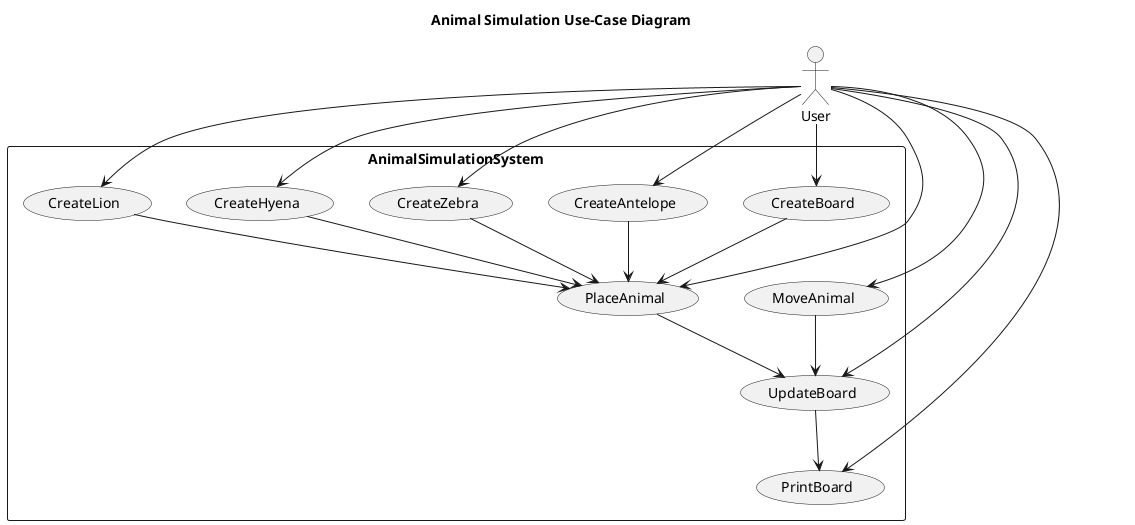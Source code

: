 @startuml
title Animal Simulation Use-Case Diagram

actor User

rectangle AnimalSimulationSystem {
    usecase CreateBoard
    usecase CreateAntelope
    usecase CreateZebra
    usecase CreateHyena
    usecase CreateLion
    usecase PlaceAnimal
    usecase MoveAnimal
    usecase UpdateBoard
    usecase PrintBoard
}

User --> CreateBoard
User --> CreateAntelope
User --> CreateZebra
User --> CreateHyena
User --> CreateLion
User --> PlaceAnimal
User --> MoveAnimal
User --> UpdateBoard
User --> PrintBoard

CreateBoard --> PlaceAnimal
CreateAntelope --> PlaceAnimal
CreateZebra --> PlaceAnimal
CreateHyena --> PlaceAnimal
CreateLion --> PlaceAnimal
PlaceAnimal --> UpdateBoard
MoveAnimal --> UpdateBoard
UpdateBoard --> PrintBoard

@enduml
